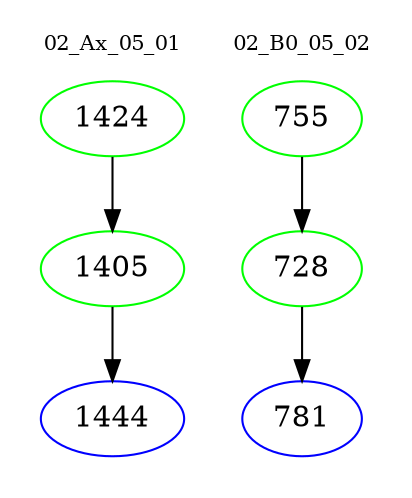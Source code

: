 digraph{
subgraph cluster_0 {
color = white
label = "02_Ax_05_01";
fontsize=10;
T0_1424 [label="1424", color="green"]
T0_1424 -> T0_1405 [color="black"]
T0_1405 [label="1405", color="green"]
T0_1405 -> T0_1444 [color="black"]
T0_1444 [label="1444", color="blue"]
}
subgraph cluster_1 {
color = white
label = "02_B0_05_02";
fontsize=10;
T1_755 [label="755", color="green"]
T1_755 -> T1_728 [color="black"]
T1_728 [label="728", color="green"]
T1_728 -> T1_781 [color="black"]
T1_781 [label="781", color="blue"]
}
}
